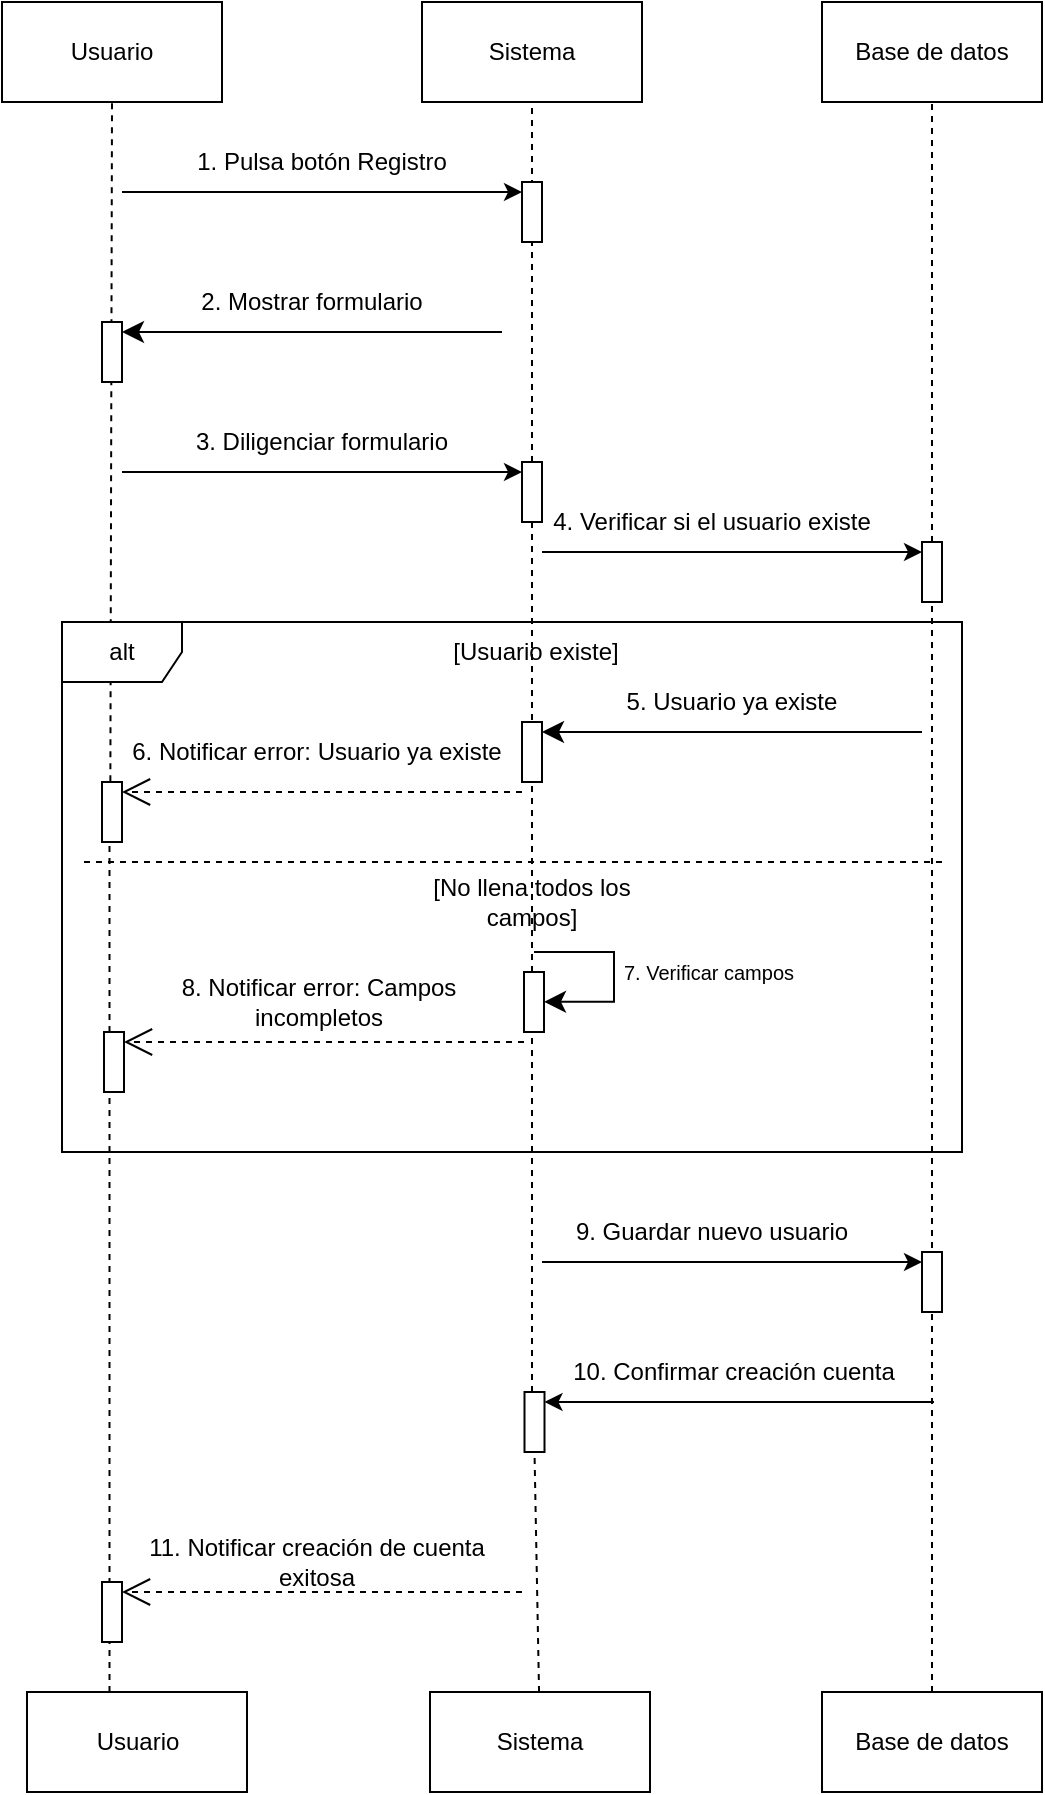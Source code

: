 <mxfile version="27.1.6">
  <diagram name="Página-1" id="9t3lg38y7OAI8Bgi8oZV">
    <mxGraphModel grid="1" page="1" gridSize="10" guides="1" tooltips="1" connect="1" arrows="1" fold="1" pageScale="1" pageWidth="827" pageHeight="1169" math="0" shadow="0">
      <root>
        <mxCell id="0" />
        <mxCell id="1" parent="0" />
        <mxCell id="WmH0F2bCnfTTt5W3z8N3-113" value="Usuario" style="html=1;whiteSpace=wrap;" vertex="1" parent="1">
          <mxGeometry x="154" y="175" width="110" height="50" as="geometry" />
        </mxCell>
        <mxCell id="WmH0F2bCnfTTt5W3z8N3-114" value="Sistema&lt;span style=&quot;color: rgba(0, 0, 0, 0); font-family: monospace; font-size: 0px; text-align: start; text-wrap-mode: nowrap;&quot;&gt;%3CmxGraphModel%3E%3Croot%3E%3CmxCell%20id%3D%220%22%2F%3E%3CmxCell%20id%3D%221%22%20parent%3D%220%22%2F%3E%3CmxCell%20id%3D%222%22%20value%3D%22Usuario%22%20style%3D%22html%3D1%3BwhiteSpace%3Dwrap%3B%22%20vertex%3D%221%22%20parent%3D%221%22%3E%3CmxGeometry%20x%3D%2270%22%20y%3D%2240%22%20width%3D%22110%22%20height%3D%2250%22%20as%3D%22geometry%22%2F%3E%3C%2FmxCell%3E%3C%2Froot%3E%3C%2FmxGraphModel%3E&lt;/span&gt;" style="html=1;whiteSpace=wrap;" vertex="1" parent="1">
          <mxGeometry x="364" y="175" width="110" height="50" as="geometry" />
        </mxCell>
        <mxCell id="WmH0F2bCnfTTt5W3z8N3-115" value="Base de datos" style="html=1;whiteSpace=wrap;" vertex="1" parent="1">
          <mxGeometry x="564" y="175" width="110" height="50" as="geometry" />
        </mxCell>
        <mxCell id="WmH0F2bCnfTTt5W3z8N3-116" value="Usuario" style="html=1;whiteSpace=wrap;" vertex="1" parent="1">
          <mxGeometry x="166.5" y="1020" width="110" height="50" as="geometry" />
        </mxCell>
        <mxCell id="WmH0F2bCnfTTt5W3z8N3-117" value="Sistema&lt;span style=&quot;color: rgba(0, 0, 0, 0); font-family: monospace; font-size: 0px; text-align: start; text-wrap-mode: nowrap;&quot;&gt;%3CmxGraphModel%3E%3Croot%3E%3CmxCell%20id%3D%220%22%2F%3E%3CmxCell%20id%3D%221%22%20parent%3D%220%22%2F%3E%3CmxCell%20id%3D%222%22%20value%3D%22Usuario%22%20style%3D%22html%3D1%3BwhiteSpace%3Dwrap%3B%22%20vertex%3D%221%22%20parent%3D%221%22%3E%3CmxGeometry%20x%3D%2270%22%20y%3D%2240%22%20width%3D%22110%22%20height%3D%2250%22%20as%3D%22geometry%22%2F%3E%3C%2FmxCell%3E%3C%2Froot%3E%3C%2FmxGraphModel%3E&lt;/span&gt;" style="html=1;whiteSpace=wrap;" vertex="1" parent="1">
          <mxGeometry x="368" y="1020" width="110" height="50" as="geometry" />
        </mxCell>
        <mxCell id="WmH0F2bCnfTTt5W3z8N3-118" value="Base de datos" style="html=1;whiteSpace=wrap;" vertex="1" parent="1">
          <mxGeometry x="564" y="1020" width="110" height="50" as="geometry" />
        </mxCell>
        <mxCell id="WmH0F2bCnfTTt5W3z8N3-119" value="" style="endArrow=none;dashed=1;html=1;rounded=0;entryX=0.5;entryY=1;entryDx=0;entryDy=0;exitX=0.418;exitY=-0.012;exitDx=0;exitDy=0;exitPerimeter=0;" edge="1" parent="1" source="WmH0F2bCnfTTt5W3z8N3-137" target="WmH0F2bCnfTTt5W3z8N3-113">
          <mxGeometry width="50" height="50" relative="1" as="geometry">
            <mxPoint x="218.53" y="434.97" as="sourcePoint" />
            <mxPoint x="214" y="225" as="targetPoint" />
          </mxGeometry>
        </mxCell>
        <mxCell id="WmH0F2bCnfTTt5W3z8N3-120" value="" style="endArrow=none;dashed=1;html=1;rounded=0;entryX=0.5;entryY=1;entryDx=0;entryDy=0;exitX=0.5;exitY=0;exitDx=0;exitDy=0;" edge="1" parent="1" source="WmH0F2bCnfTTt5W3z8N3-127" target="WmH0F2bCnfTTt5W3z8N3-115">
          <mxGeometry width="50" height="50" relative="1" as="geometry">
            <mxPoint x="434" y="585" as="sourcePoint" />
            <mxPoint x="434" y="245" as="targetPoint" />
          </mxGeometry>
        </mxCell>
        <mxCell id="WmH0F2bCnfTTt5W3z8N3-121" value="" style="endArrow=none;dashed=1;html=1;rounded=0;entryX=0.5;entryY=1;entryDx=0;entryDy=0;exitX=0.5;exitY=0;exitDx=0;exitDy=0;" edge="1" parent="1" source="WmH0F2bCnfTTt5W3z8N3-123" target="WmH0F2bCnfTTt5W3z8N3-114">
          <mxGeometry width="50" height="50" relative="1" as="geometry">
            <mxPoint x="394" y="455" as="sourcePoint" />
            <mxPoint x="444" y="405" as="targetPoint" />
          </mxGeometry>
        </mxCell>
        <mxCell id="WmH0F2bCnfTTt5W3z8N3-122" value="" style="endArrow=none;dashed=1;html=1;rounded=0;entryX=0.5;entryY=1;entryDx=0;entryDy=0;" edge="1" parent="1" source="0BnjISvbnzjST_Ks_EHD-12" target="WmH0F2bCnfTTt5W3z8N3-123">
          <mxGeometry width="50" height="50" relative="1" as="geometry">
            <mxPoint x="419" y="850" as="sourcePoint" />
            <mxPoint x="419" y="365" as="targetPoint" />
          </mxGeometry>
        </mxCell>
        <mxCell id="WmH0F2bCnfTTt5W3z8N3-123" value="" style="html=1;points=[[0,0,0,0,5],[0,1,0,0,-5],[1,0,0,0,5],[1,1,0,0,-5]];perimeter=orthogonalPerimeter;outlineConnect=0;targetShapes=umlLifeline;portConstraint=eastwest;newEdgeStyle={&quot;curved&quot;:0,&quot;rounded&quot;:0};" vertex="1" parent="1">
          <mxGeometry x="414" y="405" width="10" height="30" as="geometry" />
        </mxCell>
        <mxCell id="WmH0F2bCnfTTt5W3z8N3-124" value="" style="endArrow=classic;html=1;rounded=0;entryX=0;entryY=0;entryDx=0;entryDy=5;entryPerimeter=0;" edge="1" parent="1" target="WmH0F2bCnfTTt5W3z8N3-123">
          <mxGeometry width="50" height="50" relative="1" as="geometry">
            <mxPoint x="214" y="410" as="sourcePoint" />
            <mxPoint x="324" y="385" as="targetPoint" />
          </mxGeometry>
        </mxCell>
        <mxCell id="WmH0F2bCnfTTt5W3z8N3-125" value="3. Diligenciar formulario" style="text;html=1;align=center;verticalAlign=middle;whiteSpace=wrap;rounded=0;" vertex="1" parent="1">
          <mxGeometry x="214" y="385" width="200" height="20" as="geometry" />
        </mxCell>
        <mxCell id="WmH0F2bCnfTTt5W3z8N3-126" value="" style="endArrow=none;dashed=1;html=1;rounded=0;entryX=0.5;entryY=1;entryDx=0;entryDy=0;exitX=0.5;exitY=0;exitDx=0;exitDy=0;" edge="1" parent="1" source="WmH0F2bCnfTTt5W3z8N3-118" target="WmH0F2bCnfTTt5W3z8N3-127">
          <mxGeometry width="50" height="50" relative="1" as="geometry">
            <mxPoint x="619" y="565" as="sourcePoint" />
            <mxPoint x="619" y="225" as="targetPoint" />
          </mxGeometry>
        </mxCell>
        <mxCell id="WmH0F2bCnfTTt5W3z8N3-127" value="" style="html=1;points=[[0,0,0,0,5],[0,1,0,0,-5],[1,0,0,0,5],[1,1,0,0,-5]];perimeter=orthogonalPerimeter;outlineConnect=0;targetShapes=umlLifeline;portConstraint=eastwest;newEdgeStyle={&quot;curved&quot;:0,&quot;rounded&quot;:0};" vertex="1" parent="1">
          <mxGeometry x="614" y="445" width="10" height="30" as="geometry" />
        </mxCell>
        <mxCell id="WmH0F2bCnfTTt5W3z8N3-128" value="" style="endArrow=classic;html=1;rounded=0;entryX=0;entryY=0;entryDx=0;entryDy=5;entryPerimeter=0;" edge="1" parent="1" target="WmH0F2bCnfTTt5W3z8N3-127">
          <mxGeometry width="50" height="50" relative="1" as="geometry">
            <mxPoint x="424" y="450" as="sourcePoint" />
            <mxPoint x="564" y="405" as="targetPoint" />
          </mxGeometry>
        </mxCell>
        <mxCell id="WmH0F2bCnfTTt5W3z8N3-129" value="4. Verificar si el usuario existe" style="text;html=1;align=center;verticalAlign=middle;whiteSpace=wrap;rounded=0;" vertex="1" parent="1">
          <mxGeometry x="424" y="425" width="170" height="20" as="geometry" />
        </mxCell>
        <mxCell id="WmH0F2bCnfTTt5W3z8N3-130" value="alt" style="shape=umlFrame;whiteSpace=wrap;html=1;pointerEvents=0;" vertex="1" parent="1">
          <mxGeometry x="184" y="485" width="450" height="265" as="geometry" />
        </mxCell>
        <mxCell id="WmH0F2bCnfTTt5W3z8N3-131" value="[Usuario existe]" style="text;html=1;align=center;verticalAlign=middle;whiteSpace=wrap;rounded=0;" vertex="1" parent="1">
          <mxGeometry x="366.5" y="485" width="107.5" height="30" as="geometry" />
        </mxCell>
        <mxCell id="WmH0F2bCnfTTt5W3z8N3-132" value="" style="endArrow=classic;html=1;rounded=0;fontSize=12;startSize=8;endSize=8;curved=1;entryX=1;entryY=0;entryDx=0;entryDy=5;entryPerimeter=0;" edge="1" parent="1" target="WmH0F2bCnfTTt5W3z8N3-133">
          <mxGeometry width="50" height="50" relative="1" as="geometry">
            <mxPoint x="614" y="540" as="sourcePoint" />
            <mxPoint x="594" y="525" as="targetPoint" />
          </mxGeometry>
        </mxCell>
        <mxCell id="WmH0F2bCnfTTt5W3z8N3-133" value="" style="html=1;points=[[0,0,0,0,5],[0,1,0,0,-5],[1,0,0,0,5],[1,1,0,0,-5]];perimeter=orthogonalPerimeter;outlineConnect=0;targetShapes=umlLifeline;portConstraint=eastwest;newEdgeStyle={&quot;curved&quot;:0,&quot;rounded&quot;:0};" vertex="1" parent="1">
          <mxGeometry x="414" y="535" width="10" height="30" as="geometry" />
        </mxCell>
        <mxCell id="WmH0F2bCnfTTt5W3z8N3-134" value="5. Usuario ya existe" style="text;html=1;align=center;verticalAlign=middle;whiteSpace=wrap;rounded=0;" vertex="1" parent="1">
          <mxGeometry x="434" y="515" width="170" height="20" as="geometry" />
        </mxCell>
        <mxCell id="WmH0F2bCnfTTt5W3z8N3-135" value="6. Notificar error: Usuario ya existe" style="text;html=1;align=center;verticalAlign=middle;whiteSpace=wrap;rounded=0;" vertex="1" parent="1">
          <mxGeometry x="214" y="540" width="195" height="20" as="geometry" />
        </mxCell>
        <mxCell id="WmH0F2bCnfTTt5W3z8N3-136" value="" style="endArrow=none;dashed=1;html=1;rounded=0;exitX=0.375;exitY=0;exitDx=0;exitDy=0;exitPerimeter=0;" edge="1" parent="1" source="WmH0F2bCnfTTt5W3z8N3-116" target="WmH0F2bCnfTTt5W3z8N3-137">
          <mxGeometry width="50" height="50" relative="1" as="geometry">
            <mxPoint x="210" y="844" as="sourcePoint" />
            <mxPoint x="209" y="625" as="targetPoint" />
          </mxGeometry>
        </mxCell>
        <mxCell id="WmH0F2bCnfTTt5W3z8N3-137" value="" style="html=1;points=[[0,0,0,0,5],[0,1,0,0,-5],[1,0,0,0,5],[1,1,0,0,-5]];perimeter=orthogonalPerimeter;outlineConnect=0;targetShapes=umlLifeline;portConstraint=eastwest;newEdgeStyle={&quot;curved&quot;:0,&quot;rounded&quot;:0};" vertex="1" parent="1">
          <mxGeometry x="204" y="565" width="10" height="30" as="geometry" />
        </mxCell>
        <mxCell id="WmH0F2bCnfTTt5W3z8N3-138" value="[No llena todos los campos]" style="text;html=1;align=center;verticalAlign=middle;whiteSpace=wrap;rounded=0;" vertex="1" parent="1">
          <mxGeometry x="355.25" y="610" width="127.5" height="30" as="geometry" />
        </mxCell>
        <mxCell id="WmH0F2bCnfTTt5W3z8N3-149" value="" style="html=1;points=[[0,0,0,0,5],[0,1,0,0,-5],[1,0,0,0,5],[1,1,0,0,-5]];perimeter=orthogonalPerimeter;outlineConnect=0;targetShapes=umlLifeline;portConstraint=eastwest;newEdgeStyle={&quot;curved&quot;:0,&quot;rounded&quot;:0};" vertex="1" parent="1">
          <mxGeometry x="204" y="965" width="10" height="30" as="geometry" />
        </mxCell>
        <mxCell id="WmH0F2bCnfTTt5W3z8N3-150" value="11. Notificar creación de cuenta exitosa" style="text;html=1;align=center;verticalAlign=middle;whiteSpace=wrap;rounded=0;" vertex="1" parent="1">
          <mxGeometry x="214" y="945" width="195" height="20" as="geometry" />
        </mxCell>
        <mxCell id="WmH0F2bCnfTTt5W3z8N3-157" value="" style="endArrow=open;endSize=12;dashed=1;html=1;rounded=0;entryX=1;entryY=0;entryDx=0;entryDy=5;entryPerimeter=0;" edge="1" parent="1" target="WmH0F2bCnfTTt5W3z8N3-137">
          <mxGeometry width="160" relative="1" as="geometry">
            <mxPoint x="414" y="570" as="sourcePoint" />
            <mxPoint x="464" y="585" as="targetPoint" />
          </mxGeometry>
        </mxCell>
        <mxCell id="WmH0F2bCnfTTt5W3z8N3-158" value="" style="endArrow=open;endSize=12;dashed=1;html=1;rounded=0;entryX=1;entryY=0;entryDx=0;entryDy=5;entryPerimeter=0;" edge="1" parent="1" target="WmH0F2bCnfTTt5W3z8N3-149">
          <mxGeometry width="160" relative="1" as="geometry">
            <mxPoint x="414" y="970" as="sourcePoint" />
            <mxPoint x="224" y="995" as="targetPoint" />
          </mxGeometry>
        </mxCell>
        <mxCell id="WmH0F2bCnfTTt5W3z8N3-160" value="" style="html=1;points=[[0,0,0,0,5],[0,1,0,0,-5],[1,0,0,0,5],[1,1,0,0,-5]];perimeter=orthogonalPerimeter;outlineConnect=0;targetShapes=umlLifeline;portConstraint=eastwest;newEdgeStyle={&quot;curved&quot;:0,&quot;rounded&quot;:0};" vertex="1" parent="1">
          <mxGeometry x="414" y="265" width="10" height="30" as="geometry" />
        </mxCell>
        <mxCell id="WmH0F2bCnfTTt5W3z8N3-161" value="" style="endArrow=classic;html=1;rounded=0;entryX=0;entryY=0;entryDx=0;entryDy=5;entryPerimeter=0;" edge="1" parent="1" target="WmH0F2bCnfTTt5W3z8N3-160">
          <mxGeometry width="50" height="50" relative="1" as="geometry">
            <mxPoint x="214" y="270" as="sourcePoint" />
            <mxPoint x="324" y="245" as="targetPoint" />
          </mxGeometry>
        </mxCell>
        <mxCell id="WmH0F2bCnfTTt5W3z8N3-162" value="1. Pulsa botón Registro" style="text;html=1;align=center;verticalAlign=middle;whiteSpace=wrap;rounded=0;" vertex="1" parent="1">
          <mxGeometry x="214" y="245" width="200" height="20" as="geometry" />
        </mxCell>
        <mxCell id="WmH0F2bCnfTTt5W3z8N3-163" value="" style="endArrow=classic;html=1;rounded=0;fontSize=12;startSize=8;endSize=8;curved=1;entryX=1;entryY=0;entryDx=0;entryDy=5;entryPerimeter=0;" edge="1" parent="1" target="WmH0F2bCnfTTt5W3z8N3-164">
          <mxGeometry width="50" height="50" relative="1" as="geometry">
            <mxPoint x="404" y="340" as="sourcePoint" />
            <mxPoint x="384" y="325" as="targetPoint" />
          </mxGeometry>
        </mxCell>
        <mxCell id="WmH0F2bCnfTTt5W3z8N3-164" value="" style="html=1;points=[[0,0,0,0,5],[0,1,0,0,-5],[1,0,0,0,5],[1,1,0,0,-5]];perimeter=orthogonalPerimeter;outlineConnect=0;targetShapes=umlLifeline;portConstraint=eastwest;newEdgeStyle={&quot;curved&quot;:0,&quot;rounded&quot;:0};" vertex="1" parent="1">
          <mxGeometry x="204" y="335" width="10" height="30" as="geometry" />
        </mxCell>
        <mxCell id="WmH0F2bCnfTTt5W3z8N3-165" value="2. Mostrar formulario" style="text;html=1;align=center;verticalAlign=middle;whiteSpace=wrap;rounded=0;" vertex="1" parent="1">
          <mxGeometry x="224" y="315" width="170" height="20" as="geometry" />
        </mxCell>
        <mxCell id="WmH0F2bCnfTTt5W3z8N3-166" value="" style="endArrow=none;dashed=1;html=1;rounded=0;" edge="1" parent="1">
          <mxGeometry width="50" height="50" relative="1" as="geometry">
            <mxPoint x="624" y="605" as="sourcePoint" />
            <mxPoint x="194" y="605" as="targetPoint" />
          </mxGeometry>
        </mxCell>
        <mxCell id="0BnjISvbnzjST_Ks_EHD-2" value="" style="html=1;points=[[0,0,0,0,5],[0,1,0,0,-5],[1,0,0,0,5],[1,1,0,0,-5]];perimeter=orthogonalPerimeter;outlineConnect=0;targetShapes=umlLifeline;portConstraint=eastwest;newEdgeStyle={&quot;curved&quot;:0,&quot;rounded&quot;:0};" vertex="1" parent="1">
          <mxGeometry x="415" y="660" width="10" height="30" as="geometry" />
        </mxCell>
        <mxCell id="0BnjISvbnzjST_Ks_EHD-4" value="8. Notificar error: Campos incompletos" style="text;html=1;align=center;verticalAlign=middle;whiteSpace=wrap;rounded=0;" vertex="1" parent="1">
          <mxGeometry x="215" y="665" width="195" height="20" as="geometry" />
        </mxCell>
        <mxCell id="0BnjISvbnzjST_Ks_EHD-5" value="" style="html=1;points=[[0,0,0,0,5],[0,1,0,0,-5],[1,0,0,0,5],[1,1,0,0,-5]];perimeter=orthogonalPerimeter;outlineConnect=0;targetShapes=umlLifeline;portConstraint=eastwest;newEdgeStyle={&quot;curved&quot;:0,&quot;rounded&quot;:0};" vertex="1" parent="1">
          <mxGeometry x="205" y="690" width="10" height="30" as="geometry" />
        </mxCell>
        <mxCell id="0BnjISvbnzjST_Ks_EHD-6" value="" style="endArrow=open;endSize=12;dashed=1;html=1;rounded=0;entryX=1;entryY=0;entryDx=0;entryDy=5;entryPerimeter=0;" edge="1" parent="1" target="0BnjISvbnzjST_Ks_EHD-5">
          <mxGeometry width="160" relative="1" as="geometry">
            <mxPoint x="415" y="695" as="sourcePoint" />
            <mxPoint x="465" y="710" as="targetPoint" />
          </mxGeometry>
        </mxCell>
        <mxCell id="0BnjISvbnzjST_Ks_EHD-7" value="" style="endArrow=classic;html=1;rounded=0;fontSize=12;startSize=8;endSize=8;entryX=1;entryY=0;entryDx=0;entryDy=5;entryPerimeter=0;edgeStyle=orthogonalEdgeStyle;" edge="1" parent="1">
          <mxGeometry width="50" height="50" relative="1" as="geometry">
            <mxPoint x="420" y="650" as="sourcePoint" />
            <mxPoint x="425" y="674.89" as="targetPoint" />
            <Array as="points">
              <mxPoint x="460" y="651" />
              <mxPoint x="460" y="675" />
              <mxPoint x="426" y="675" />
            </Array>
          </mxGeometry>
        </mxCell>
        <mxCell id="0BnjISvbnzjST_Ks_EHD-8" value="7. Verificar campos" style="text;html=1;align=center;verticalAlign=middle;whiteSpace=wrap;rounded=0;fontSize=10;" vertex="1" parent="1">
          <mxGeometry x="410" y="650" width="195" height="20" as="geometry" />
        </mxCell>
        <mxCell id="0BnjISvbnzjST_Ks_EHD-13" value="" style="endArrow=classic;html=1;rounded=0;" edge="1" parent="1" target="0BnjISvbnzjST_Ks_EHD-12">
          <mxGeometry width="50" height="50" relative="1" as="geometry">
            <mxPoint x="620" y="875" as="sourcePoint" />
            <mxPoint x="564" y="830" as="targetPoint" />
          </mxGeometry>
        </mxCell>
        <mxCell id="0BnjISvbnzjST_Ks_EHD-14" value="10. Confirmar creación cuenta" style="text;html=1;align=center;verticalAlign=middle;whiteSpace=wrap;rounded=0;" vertex="1" parent="1">
          <mxGeometry x="435" y="850" width="170" height="20" as="geometry" />
        </mxCell>
        <mxCell id="0BnjISvbnzjST_Ks_EHD-15" value="" style="endArrow=none;dashed=1;html=1;rounded=0;entryX=0.5;entryY=1;entryDx=0;entryDy=0;" edge="1" parent="1" source="WmH0F2bCnfTTt5W3z8N3-117" target="0BnjISvbnzjST_Ks_EHD-12">
          <mxGeometry width="50" height="50" relative="1" as="geometry">
            <mxPoint x="422" y="945" as="sourcePoint" />
            <mxPoint x="419" y="435" as="targetPoint" />
          </mxGeometry>
        </mxCell>
        <mxCell id="0BnjISvbnzjST_Ks_EHD-12" value="" style="html=1;points=[[0,0,0,0,5],[0,1,0,0,-5],[1,0,0,0,5],[1,1,0,0,-5]];perimeter=orthogonalPerimeter;outlineConnect=0;targetShapes=umlLifeline;portConstraint=eastwest;newEdgeStyle={&quot;curved&quot;:0,&quot;rounded&quot;:0};" vertex="1" parent="1">
          <mxGeometry x="415.25" y="870" width="10" height="30" as="geometry" />
        </mxCell>
        <mxCell id="0BnjISvbnzjST_Ks_EHD-16" value="" style="html=1;points=[[0,0,0,0,5],[0,1,0,0,-5],[1,0,0,0,5],[1,1,0,0,-5]];perimeter=orthogonalPerimeter;outlineConnect=0;targetShapes=umlLifeline;portConstraint=eastwest;newEdgeStyle={&quot;curved&quot;:0,&quot;rounded&quot;:0};" vertex="1" parent="1">
          <mxGeometry x="614" y="800" width="10" height="30" as="geometry" />
        </mxCell>
        <mxCell id="0BnjISvbnzjST_Ks_EHD-17" value="" style="endArrow=classic;html=1;rounded=0;entryX=0;entryY=0;entryDx=0;entryDy=5;entryPerimeter=0;" edge="1" parent="1" target="0BnjISvbnzjST_Ks_EHD-16">
          <mxGeometry width="50" height="50" relative="1" as="geometry">
            <mxPoint x="424" y="805" as="sourcePoint" />
            <mxPoint x="564" y="760" as="targetPoint" />
          </mxGeometry>
        </mxCell>
        <mxCell id="0BnjISvbnzjST_Ks_EHD-18" value="9. Guardar nuevo usuario" style="text;html=1;align=center;verticalAlign=middle;whiteSpace=wrap;rounded=0;" vertex="1" parent="1">
          <mxGeometry x="424" y="780" width="170" height="20" as="geometry" />
        </mxCell>
      </root>
    </mxGraphModel>
  </diagram>
</mxfile>
